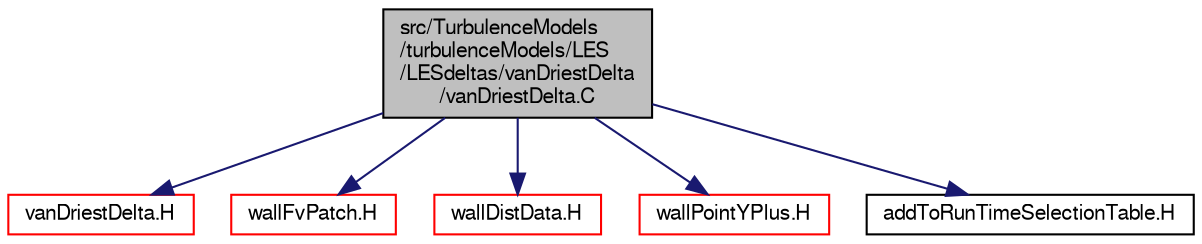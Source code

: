 digraph "src/TurbulenceModels/turbulenceModels/LES/LESdeltas/vanDriestDelta/vanDriestDelta.C"
{
  bgcolor="transparent";
  edge [fontname="FreeSans",fontsize="10",labelfontname="FreeSans",labelfontsize="10"];
  node [fontname="FreeSans",fontsize="10",shape=record];
  Node1 [label="src/TurbulenceModels\l/turbulenceModels/LES\l/LESdeltas/vanDriestDelta\l/vanDriestDelta.C",height=0.2,width=0.4,color="black", fillcolor="grey75", style="filled" fontcolor="black"];
  Node1 -> Node2 [color="midnightblue",fontsize="10",style="solid",fontname="FreeSans"];
  Node2 [label="vanDriestDelta.H",height=0.2,width=0.4,color="red",URL="$a10159.html"];
  Node1 -> Node3 [color="midnightblue",fontsize="10",style="solid",fontname="FreeSans"];
  Node3 [label="wallFvPatch.H",height=0.2,width=0.4,color="red",URL="$a05488.html"];
  Node1 -> Node4 [color="midnightblue",fontsize="10",style="solid",fontname="FreeSans"];
  Node4 [label="wallDistData.H",height=0.2,width=0.4,color="red",URL="$a05507.html"];
  Node1 -> Node5 [color="midnightblue",fontsize="10",style="solid",fontname="FreeSans"];
  Node5 [label="wallPointYPlus.H",height=0.2,width=0.4,color="red",URL="$a05516.html"];
  Node1 -> Node6 [color="midnightblue",fontsize="10",style="solid",fontname="FreeSans"];
  Node6 [label="addToRunTimeSelectionTable.H",height=0.2,width=0.4,color="black",URL="$a07378.html",tooltip="Macros for easy insertion into run-time selection tables. "];
}
